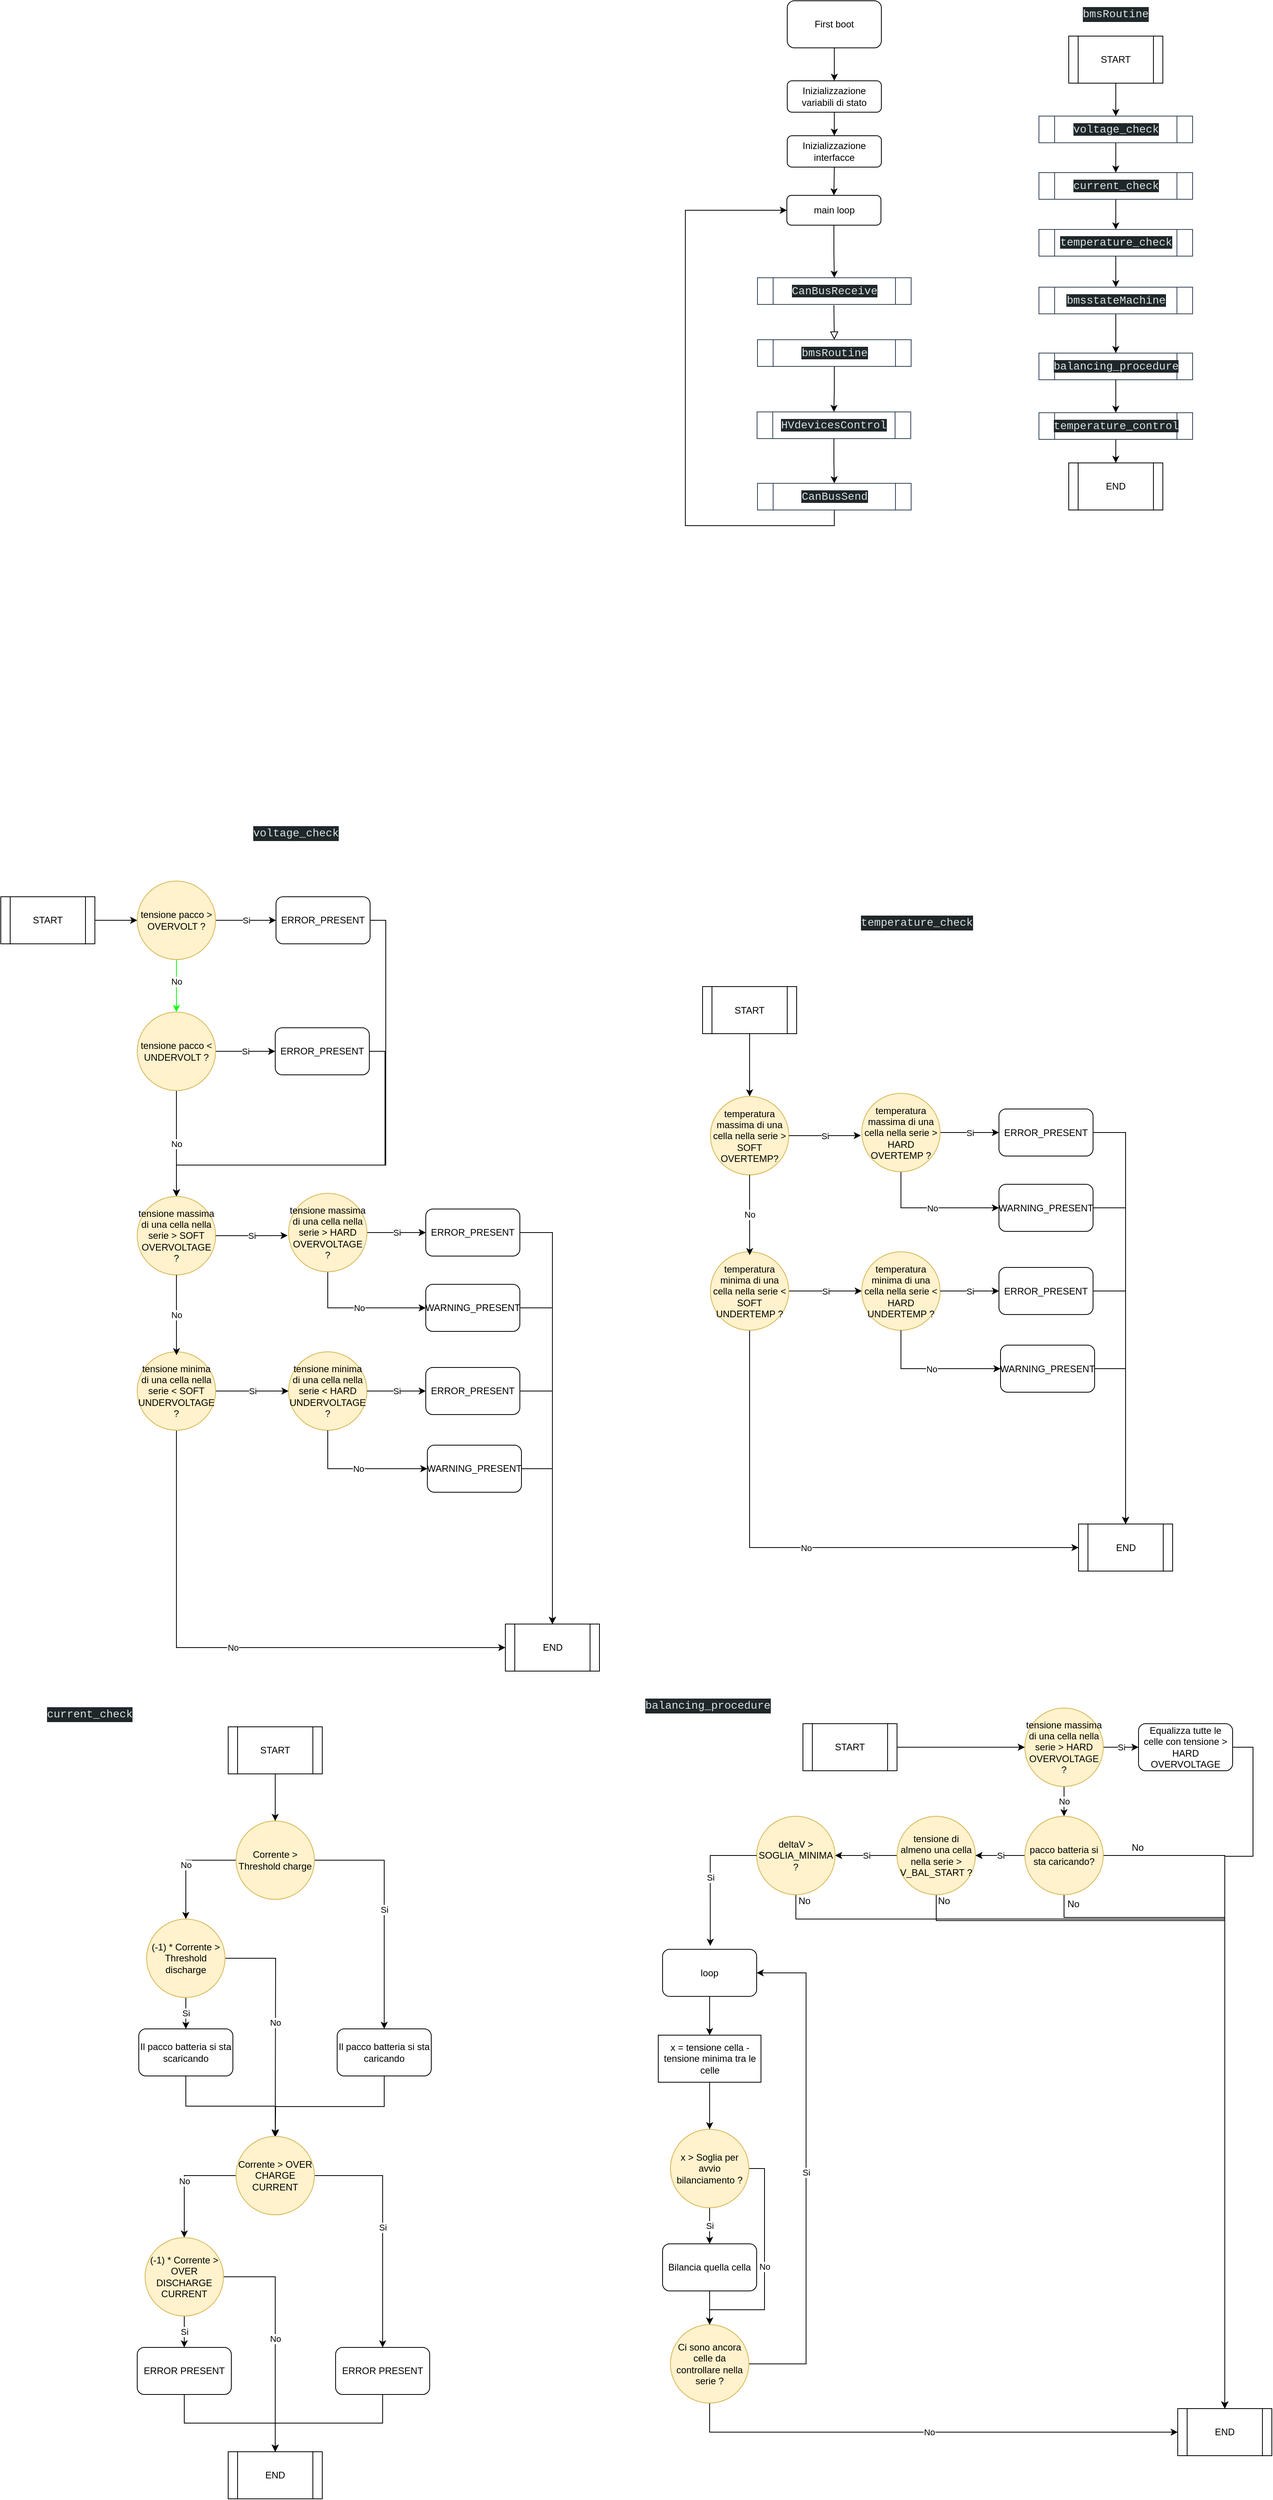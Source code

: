 <mxfile version="24.7.8">
  <diagram id="C5RBs43oDa-KdzZeNtuy" name="Page-1">
    <mxGraphModel dx="2764" dy="-414" grid="0" gridSize="10" guides="1" tooltips="1" connect="1" arrows="1" fold="1" page="1" pageScale="1" pageWidth="827" pageHeight="1169" background="#FFFFFF" math="0" shadow="0">
      <root>
        <mxCell id="WIyWlLk6GJQsqaUBKTNV-0" />
        <mxCell id="WIyWlLk6GJQsqaUBKTNV-1" parent="WIyWlLk6GJQsqaUBKTNV-0" />
        <mxCell id="qYfAtWP0mejajwSsNoEi-7" value="&lt;div style=&quot;color: rgb(218, 227, 227); background-color: rgb(31, 39, 42); font-family: Consolas, &amp;quot;Courier New&amp;quot;, monospace; font-weight: normal; font-size: 14px; line-height: 19px;&quot;&gt;&lt;span style=&quot;text-align: center;&quot;&gt;voltage_check&lt;/span&gt;&lt;br&gt;&lt;/div&gt;" style="text;whiteSpace=wrap;html=1;" parent="WIyWlLk6GJQsqaUBKTNV-1" vertex="1">
          <mxGeometry x="-1313" y="2409" width="151" height="41" as="geometry" />
        </mxCell>
        <mxCell id="qdv2nahLV0IpwUDZDoSV-14" style="edgeStyle=orthogonalEdgeStyle;rounded=0;orthogonalLoop=1;jettySize=auto;html=1;exitX=0.5;exitY=1;exitDx=0;exitDy=0;entryX=0.5;entryY=0;entryDx=0;entryDy=0;" edge="1" parent="WIyWlLk6GJQsqaUBKTNV-1" source="WIyWlLk6GJQsqaUBKTNV-3" target="qdv2nahLV0IpwUDZDoSV-1">
          <mxGeometry relative="1" as="geometry" />
        </mxCell>
        <mxCell id="WIyWlLk6GJQsqaUBKTNV-3" value="Inizializzazione variabili di stato" style="rounded=1;whiteSpace=wrap;html=1;fontSize=12;glass=0;strokeWidth=1;shadow=0;" parent="WIyWlLk6GJQsqaUBKTNV-1" vertex="1">
          <mxGeometry x="-629.98" y="1466" width="120" height="40" as="geometry" />
        </mxCell>
        <mxCell id="VcHzfeZSxWqUZd48apnt-2" value="" style="rounded=0;html=1;jettySize=auto;orthogonalLoop=1;fontSize=11;endArrow=block;endFill=0;endSize=8;strokeWidth=1;shadow=0;labelBackgroundColor=none;edgeStyle=orthogonalEdgeStyle;entryX=0.5;entryY=0;entryDx=0;entryDy=0;" parent="WIyWlLk6GJQsqaUBKTNV-1" edge="1" target="qdv2nahLV0IpwUDZDoSV-10">
          <mxGeometry relative="1" as="geometry">
            <mxPoint x="-570.504" y="1752" as="sourcePoint" />
            <mxPoint x="-569.98" y="1812" as="targetPoint" />
          </mxGeometry>
        </mxCell>
        <mxCell id="QrV6vhRQ6j1JA33LYzg9-3" value="First boot" style="rounded=1;whiteSpace=wrap;html=1;" parent="WIyWlLk6GJQsqaUBKTNV-1" vertex="1">
          <mxGeometry x="-629.98" y="1364" width="120" height="60" as="geometry" />
        </mxCell>
        <mxCell id="FcPM0EMnvI_FLn-q_OVN-1" style="edgeStyle=orthogonalEdgeStyle;rounded=0;orthogonalLoop=1;jettySize=auto;html=1;exitX=0.5;exitY=1;exitDx=0;exitDy=0;entryX=0.5;entryY=0;entryDx=0;entryDy=0;" parent="WIyWlLk6GJQsqaUBKTNV-1" source="FcPM0EMnvI_FLn-q_OVN-0" target="qdv2nahLV0IpwUDZDoSV-12" edge="1">
          <mxGeometry relative="1" as="geometry">
            <mxPoint x="-570.48" y="1712" as="targetPoint" />
          </mxGeometry>
        </mxCell>
        <mxCell id="FcPM0EMnvI_FLn-q_OVN-0" value="main loop" style="rounded=1;whiteSpace=wrap;html=1;" parent="WIyWlLk6GJQsqaUBKTNV-1" vertex="1">
          <mxGeometry x="-630.48" y="1612" width="120" height="38" as="geometry" />
        </mxCell>
        <mxCell id="FcPM0EMnvI_FLn-q_OVN-10" style="edgeStyle=orthogonalEdgeStyle;rounded=0;orthogonalLoop=1;jettySize=auto;html=1;fillColor=#33FF33;strokeColor=#00FF00;entryX=0.5;entryY=0;entryDx=0;entryDy=0;" parent="WIyWlLk6GJQsqaUBKTNV-1" source="FcPM0EMnvI_FLn-q_OVN-13" edge="1" target="qdv2nahLV0IpwUDZDoSV-54">
          <mxGeometry relative="1" as="geometry">
            <mxPoint x="-1411" y="2647" as="targetPoint" />
          </mxGeometry>
        </mxCell>
        <mxCell id="FcPM0EMnvI_FLn-q_OVN-11" value="No" style="edgeLabel;html=1;align=center;verticalAlign=middle;resizable=0;points=[];" parent="FcPM0EMnvI_FLn-q_OVN-10" vertex="1" connectable="0">
          <mxGeometry x="-0.171" relative="1" as="geometry">
            <mxPoint as="offset" />
          </mxGeometry>
        </mxCell>
        <mxCell id="FcPM0EMnvI_FLn-q_OVN-51" value="Si" style="edgeStyle=orthogonalEdgeStyle;rounded=0;orthogonalLoop=1;jettySize=auto;html=1;exitX=1;exitY=0.5;exitDx=0;exitDy=0;entryX=0;entryY=0.5;entryDx=0;entryDy=0;" parent="WIyWlLk6GJQsqaUBKTNV-1" source="FcPM0EMnvI_FLn-q_OVN-13" target="FcPM0EMnvI_FLn-q_OVN-32" edge="1">
          <mxGeometry relative="1" as="geometry" />
        </mxCell>
        <mxCell id="FcPM0EMnvI_FLn-q_OVN-13" value="tensione pacco &amp;gt; OVERVOLT ?" style="ellipse;whiteSpace=wrap;html=1;aspect=fixed;fillColor=#fff2cc;strokeColor=#d6b656;" parent="WIyWlLk6GJQsqaUBKTNV-1" vertex="1">
          <mxGeometry x="-1459" y="2486" width="100" height="100" as="geometry" />
        </mxCell>
        <mxCell id="qdv2nahLV0IpwUDZDoSV-118" style="edgeStyle=orthogonalEdgeStyle;rounded=0;orthogonalLoop=1;jettySize=auto;html=1;exitX=1;exitY=0.5;exitDx=0;exitDy=0;entryX=0.5;entryY=0;entryDx=0;entryDy=0;" edge="1" parent="WIyWlLk6GJQsqaUBKTNV-1" source="FcPM0EMnvI_FLn-q_OVN-32" target="qdv2nahLV0IpwUDZDoSV-60">
          <mxGeometry relative="1" as="geometry">
            <Array as="points">
              <mxPoint x="-1142" y="2536" />
              <mxPoint x="-1142" y="2848" />
              <mxPoint x="-1409" y="2848" />
            </Array>
          </mxGeometry>
        </mxCell>
        <mxCell id="FcPM0EMnvI_FLn-q_OVN-32" value="&lt;div&gt;ERROR_PRESENT&lt;/div&gt;" style="rounded=1;whiteSpace=wrap;html=1;" parent="WIyWlLk6GJQsqaUBKTNV-1" vertex="1">
          <mxGeometry x="-1282" y="2506" width="120" height="60" as="geometry" />
        </mxCell>
        <mxCell id="FcPM0EMnvI_FLn-q_OVN-56" style="edgeStyle=orthogonalEdgeStyle;rounded=0;orthogonalLoop=1;jettySize=auto;html=1;exitX=1;exitY=0.5;exitDx=0;exitDy=0;entryX=0;entryY=0.5;entryDx=0;entryDy=0;" parent="WIyWlLk6GJQsqaUBKTNV-1" source="FcPM0EMnvI_FLn-q_OVN-55" target="FcPM0EMnvI_FLn-q_OVN-13" edge="1">
          <mxGeometry relative="1" as="geometry" />
        </mxCell>
        <mxCell id="FcPM0EMnvI_FLn-q_OVN-55" value="START" style="shape=process;whiteSpace=wrap;html=1;backgroundOutline=1;" parent="WIyWlLk6GJQsqaUBKTNV-1" vertex="1">
          <mxGeometry x="-1633" y="2506" width="120" height="60" as="geometry" />
        </mxCell>
        <mxCell id="FcPM0EMnvI_FLn-q_OVN-58" value="&lt;div style=&quot;color: rgb(218, 227, 227); background-color: rgb(31, 39, 42); font-family: Consolas, &amp;quot;Courier New&amp;quot;, monospace; font-size: 14px; line-height: 19px;&quot;&gt;bmsRoutine&lt;/div&gt;" style="text;html=1;strokeColor=none;fillColor=none;align=center;verticalAlign=middle;whiteSpace=wrap;rounded=0;" parent="WIyWlLk6GJQsqaUBKTNV-1" vertex="1">
          <mxGeometry x="-284" y="1366" width="146" height="30" as="geometry" />
        </mxCell>
        <mxCell id="FcPM0EMnvI_FLn-q_OVN-124" style="edgeStyle=orthogonalEdgeStyle;rounded=0;orthogonalLoop=1;jettySize=auto;html=1;exitX=0.5;exitY=1;exitDx=0;exitDy=0;entryX=0.5;entryY=0;entryDx=0;entryDy=0;" parent="WIyWlLk6GJQsqaUBKTNV-1" source="QrV6vhRQ6j1JA33LYzg9-3" target="WIyWlLk6GJQsqaUBKTNV-3" edge="1">
          <mxGeometry relative="1" as="geometry" />
        </mxCell>
        <mxCell id="qdv2nahLV0IpwUDZDoSV-15" style="edgeStyle=orthogonalEdgeStyle;rounded=0;orthogonalLoop=1;jettySize=auto;html=1;exitX=0.5;exitY=1;exitDx=0;exitDy=0;entryX=0.5;entryY=0;entryDx=0;entryDy=0;" edge="1" parent="WIyWlLk6GJQsqaUBKTNV-1" source="qdv2nahLV0IpwUDZDoSV-1" target="FcPM0EMnvI_FLn-q_OVN-0">
          <mxGeometry relative="1" as="geometry" />
        </mxCell>
        <mxCell id="qdv2nahLV0IpwUDZDoSV-1" value="Inizializzazione interfacce" style="rounded=1;whiteSpace=wrap;html=1;fontSize=12;glass=0;strokeWidth=1;shadow=0;" vertex="1" parent="WIyWlLk6GJQsqaUBKTNV-1">
          <mxGeometry x="-629.98" y="1536" width="120" height="40" as="geometry" />
        </mxCell>
        <mxCell id="qdv2nahLV0IpwUDZDoSV-13" style="edgeStyle=orthogonalEdgeStyle;rounded=0;orthogonalLoop=1;jettySize=auto;html=1;exitX=0.5;exitY=1;exitDx=0;exitDy=0;entryX=0.5;entryY=0;entryDx=0;entryDy=0;" edge="1" parent="WIyWlLk6GJQsqaUBKTNV-1" source="qdv2nahLV0IpwUDZDoSV-10" target="qdv2nahLV0IpwUDZDoSV-23">
          <mxGeometry relative="1" as="geometry">
            <mxPoint x="-569.98" y="1883" as="targetPoint" />
          </mxGeometry>
        </mxCell>
        <mxCell id="qdv2nahLV0IpwUDZDoSV-10" value="&lt;span style=&quot;color: rgb(218, 227, 227); font-family: Consolas, &amp;quot;Courier New&amp;quot;, monospace; font-size: 14px; background-color: rgb(31, 39, 42);&quot;&gt;bmsRoutine&lt;/span&gt;" style="shape=process;whiteSpace=wrap;html=1;backgroundOutline=1;fillColor=none;strokeColor=#314354;fontColor=#ffffff;" vertex="1" parent="WIyWlLk6GJQsqaUBKTNV-1">
          <mxGeometry x="-667.98" y="1796" width="196" height="34" as="geometry" />
        </mxCell>
        <mxCell id="qdv2nahLV0IpwUDZDoSV-12" value="&lt;font face=&quot;Consolas, Courier New, monospace&quot; color=&quot;#dae3e3&quot;&gt;&lt;span style=&quot;font-size: 14px; background-color: rgb(31, 39, 42);&quot;&gt;CanBusReceive&lt;/span&gt;&lt;/font&gt;" style="shape=process;whiteSpace=wrap;html=1;backgroundOutline=1;fillColor=none;strokeColor=#314354;fontColor=#ffffff;" vertex="1" parent="WIyWlLk6GJQsqaUBKTNV-1">
          <mxGeometry x="-667.98" y="1717" width="196" height="34" as="geometry" />
        </mxCell>
        <mxCell id="qdv2nahLV0IpwUDZDoSV-26" style="edgeStyle=orthogonalEdgeStyle;rounded=0;orthogonalLoop=1;jettySize=auto;html=1;exitX=0.5;exitY=1;exitDx=0;exitDy=0;entryX=0;entryY=0.5;entryDx=0;entryDy=0;" edge="1" parent="WIyWlLk6GJQsqaUBKTNV-1" source="qdv2nahLV0IpwUDZDoSV-20" target="FcPM0EMnvI_FLn-q_OVN-0">
          <mxGeometry relative="1" as="geometry">
            <Array as="points">
              <mxPoint x="-569.94" y="2033.04" />
              <mxPoint x="-759.94" y="2033.04" />
              <mxPoint x="-759.94" y="1631.04" />
            </Array>
          </mxGeometry>
        </mxCell>
        <mxCell id="qdv2nahLV0IpwUDZDoSV-20" value="&lt;font face=&quot;Consolas, Courier New, monospace&quot; color=&quot;#dae3e3&quot;&gt;&lt;span style=&quot;font-size: 14px; background-color: rgb(31, 39, 42);&quot;&gt;CanBusSend&lt;/span&gt;&lt;/font&gt;" style="shape=process;whiteSpace=wrap;html=1;backgroundOutline=1;fillColor=none;strokeColor=#314354;fontColor=#ffffff;" vertex="1" parent="WIyWlLk6GJQsqaUBKTNV-1">
          <mxGeometry x="-667.98" y="1979.04" width="196" height="34" as="geometry" />
        </mxCell>
        <mxCell id="qdv2nahLV0IpwUDZDoSV-25" style="edgeStyle=orthogonalEdgeStyle;rounded=0;orthogonalLoop=1;jettySize=auto;html=1;exitX=0.5;exitY=1;exitDx=0;exitDy=0;entryX=0.5;entryY=0;entryDx=0;entryDy=0;" edge="1" parent="WIyWlLk6GJQsqaUBKTNV-1" source="qdv2nahLV0IpwUDZDoSV-23" target="qdv2nahLV0IpwUDZDoSV-20">
          <mxGeometry relative="1" as="geometry" />
        </mxCell>
        <mxCell id="qdv2nahLV0IpwUDZDoSV-23" value="&lt;span style=&quot;color: rgb(218, 227, 227); font-family: Consolas, &amp;quot;Courier New&amp;quot;, monospace; font-size: 14px; background-color: rgb(31, 39, 42);&quot;&gt;HVdevicesControl&lt;/span&gt;" style="shape=process;whiteSpace=wrap;html=1;backgroundOutline=1;fillColor=none;strokeColor=#314354;fontColor=#ffffff;" vertex="1" parent="WIyWlLk6GJQsqaUBKTNV-1">
          <mxGeometry x="-668.48" y="1888.04" width="196" height="34" as="geometry" />
        </mxCell>
        <mxCell id="qdv2nahLV0IpwUDZDoSV-48" style="edgeStyle=orthogonalEdgeStyle;rounded=0;orthogonalLoop=1;jettySize=auto;html=1;exitX=0.5;exitY=1;exitDx=0;exitDy=0;entryX=0.5;entryY=0;entryDx=0;entryDy=0;" edge="1" parent="WIyWlLk6GJQsqaUBKTNV-1" source="qdv2nahLV0IpwUDZDoSV-29" target="qdv2nahLV0IpwUDZDoSV-30">
          <mxGeometry relative="1" as="geometry" />
        </mxCell>
        <mxCell id="qdv2nahLV0IpwUDZDoSV-29" value="&lt;span style=&quot;color: rgb(218, 227, 227); font-family: Consolas, &amp;quot;Courier New&amp;quot;, monospace; font-size: 14px; background-color: rgb(31, 39, 42);&quot;&gt;voltage_check&lt;/span&gt;" style="shape=process;whiteSpace=wrap;html=1;backgroundOutline=1;fillColor=none;strokeColor=#314354;fontColor=#ffffff;" vertex="1" parent="WIyWlLk6GJQsqaUBKTNV-1">
          <mxGeometry x="-309" y="1510.96" width="196" height="34" as="geometry" />
        </mxCell>
        <mxCell id="qdv2nahLV0IpwUDZDoSV-47" style="edgeStyle=orthogonalEdgeStyle;rounded=0;orthogonalLoop=1;jettySize=auto;html=1;exitX=0.5;exitY=1;exitDx=0;exitDy=0;entryX=0.5;entryY=0;entryDx=0;entryDy=0;" edge="1" parent="WIyWlLk6GJQsqaUBKTNV-1" source="qdv2nahLV0IpwUDZDoSV-30" target="qdv2nahLV0IpwUDZDoSV-31">
          <mxGeometry relative="1" as="geometry" />
        </mxCell>
        <mxCell id="qdv2nahLV0IpwUDZDoSV-30" value="&lt;span style=&quot;color: rgb(218, 227, 227); font-family: Consolas, &amp;quot;Courier New&amp;quot;, monospace; font-size: 14px; background-color: rgb(31, 39, 42);&quot;&gt;current_check&lt;/span&gt;" style="shape=process;whiteSpace=wrap;html=1;backgroundOutline=1;fillColor=none;strokeColor=#314354;fontColor=#ffffff;" vertex="1" parent="WIyWlLk6GJQsqaUBKTNV-1">
          <mxGeometry x="-309" y="1583" width="196" height="34" as="geometry" />
        </mxCell>
        <mxCell id="qdv2nahLV0IpwUDZDoSV-207" style="edgeStyle=orthogonalEdgeStyle;rounded=0;orthogonalLoop=1;jettySize=auto;html=1;exitX=0.5;exitY=1;exitDx=0;exitDy=0;entryX=0.5;entryY=0;entryDx=0;entryDy=0;" edge="1" parent="WIyWlLk6GJQsqaUBKTNV-1" source="qdv2nahLV0IpwUDZDoSV-31" target="qdv2nahLV0IpwUDZDoSV-37">
          <mxGeometry relative="1" as="geometry" />
        </mxCell>
        <mxCell id="qdv2nahLV0IpwUDZDoSV-31" value="&lt;span style=&quot;color: rgb(218, 227, 227); font-family: Consolas, &amp;quot;Courier New&amp;quot;, monospace; font-size: 14px; background-color: rgb(31, 39, 42);&quot;&gt;temperature_check&lt;/span&gt;" style="shape=process;whiteSpace=wrap;html=1;backgroundOutline=1;fillColor=none;strokeColor=#314354;fontColor=#ffffff;" vertex="1" parent="WIyWlLk6GJQsqaUBKTNV-1">
          <mxGeometry x="-309" y="1655.46" width="196" height="34" as="geometry" />
        </mxCell>
        <mxCell id="qdv2nahLV0IpwUDZDoSV-40" style="edgeStyle=orthogonalEdgeStyle;rounded=0;orthogonalLoop=1;jettySize=auto;html=1;exitX=0.5;exitY=1;exitDx=0;exitDy=0;entryX=0.5;entryY=0;entryDx=0;entryDy=0;" edge="1" parent="WIyWlLk6GJQsqaUBKTNV-1" source="qdv2nahLV0IpwUDZDoSV-32" target="qdv2nahLV0IpwUDZDoSV-33">
          <mxGeometry relative="1" as="geometry" />
        </mxCell>
        <mxCell id="qdv2nahLV0IpwUDZDoSV-32" value="&lt;span style=&quot;color: rgb(218, 227, 227); font-family: Consolas, &amp;quot;Courier New&amp;quot;, monospace; font-size: 14px; background-color: rgb(31, 39, 42);&quot;&gt;balancing_procedure&lt;/span&gt;" style="shape=process;whiteSpace=wrap;html=1;backgroundOutline=1;fillColor=none;strokeColor=#314354;fontColor=#ffffff;" vertex="1" parent="WIyWlLk6GJQsqaUBKTNV-1">
          <mxGeometry x="-309" y="1813.04" width="196" height="34" as="geometry" />
        </mxCell>
        <mxCell id="qdv2nahLV0IpwUDZDoSV-53" style="edgeStyle=orthogonalEdgeStyle;rounded=0;orthogonalLoop=1;jettySize=auto;html=1;exitX=0.5;exitY=1;exitDx=0;exitDy=0;entryX=0.5;entryY=0;entryDx=0;entryDy=0;" edge="1" parent="WIyWlLk6GJQsqaUBKTNV-1" source="qdv2nahLV0IpwUDZDoSV-33" target="qdv2nahLV0IpwUDZDoSV-45">
          <mxGeometry relative="1" as="geometry" />
        </mxCell>
        <mxCell id="qdv2nahLV0IpwUDZDoSV-33" value="&lt;span style=&quot;color: rgb(218, 227, 227); font-family: Consolas, &amp;quot;Courier New&amp;quot;, monospace; font-size: 14px; background-color: rgb(31, 39, 42);&quot;&gt;temperature_control&lt;/span&gt;" style="shape=process;whiteSpace=wrap;html=1;backgroundOutline=1;fillColor=none;strokeColor=#314354;fontColor=#ffffff;" vertex="1" parent="WIyWlLk6GJQsqaUBKTNV-1">
          <mxGeometry x="-309" y="1889.04" width="196" height="34" as="geometry" />
        </mxCell>
        <mxCell id="qdv2nahLV0IpwUDZDoSV-39" style="edgeStyle=orthogonalEdgeStyle;rounded=0;orthogonalLoop=1;jettySize=auto;html=1;exitX=0.5;exitY=1;exitDx=0;exitDy=0;entryX=0.5;entryY=0;entryDx=0;entryDy=0;" edge="1" parent="WIyWlLk6GJQsqaUBKTNV-1" source="qdv2nahLV0IpwUDZDoSV-37" target="qdv2nahLV0IpwUDZDoSV-32">
          <mxGeometry relative="1" as="geometry" />
        </mxCell>
        <mxCell id="qdv2nahLV0IpwUDZDoSV-37" value="&lt;span style=&quot;color: rgb(218, 227, 227); font-family: Consolas, &amp;quot;Courier New&amp;quot;, monospace; font-size: 14px; background-color: rgb(31, 39, 42);&quot;&gt;bmsstateMachine&lt;/span&gt;" style="shape=process;whiteSpace=wrap;html=1;backgroundOutline=1;fillColor=none;strokeColor=#314354;fontColor=#ffffff;" vertex="1" parent="WIyWlLk6GJQsqaUBKTNV-1">
          <mxGeometry x="-309" y="1729.04" width="196" height="34" as="geometry" />
        </mxCell>
        <mxCell id="qdv2nahLV0IpwUDZDoSV-52" style="edgeStyle=orthogonalEdgeStyle;rounded=0;orthogonalLoop=1;jettySize=auto;html=1;exitX=0.5;exitY=1;exitDx=0;exitDy=0;entryX=0.5;entryY=0;entryDx=0;entryDy=0;" edge="1" parent="WIyWlLk6GJQsqaUBKTNV-1" source="qdv2nahLV0IpwUDZDoSV-42" target="qdv2nahLV0IpwUDZDoSV-29">
          <mxGeometry relative="1" as="geometry" />
        </mxCell>
        <mxCell id="qdv2nahLV0IpwUDZDoSV-42" value="START" style="shape=process;whiteSpace=wrap;html=1;backgroundOutline=1;" vertex="1" parent="WIyWlLk6GJQsqaUBKTNV-1">
          <mxGeometry x="-271" y="1409" width="120" height="60" as="geometry" />
        </mxCell>
        <mxCell id="qdv2nahLV0IpwUDZDoSV-45" value="END" style="shape=process;whiteSpace=wrap;html=1;backgroundOutline=1;" vertex="1" parent="WIyWlLk6GJQsqaUBKTNV-1">
          <mxGeometry x="-271" y="1953.04" width="120" height="60" as="geometry" />
        </mxCell>
        <mxCell id="qdv2nahLV0IpwUDZDoSV-57" value="Si" style="edgeStyle=orthogonalEdgeStyle;rounded=0;orthogonalLoop=1;jettySize=auto;html=1;exitX=1;exitY=0.5;exitDx=0;exitDy=0;entryX=0;entryY=0.5;entryDx=0;entryDy=0;" edge="1" parent="WIyWlLk6GJQsqaUBKTNV-1" source="qdv2nahLV0IpwUDZDoSV-54" target="qdv2nahLV0IpwUDZDoSV-55">
          <mxGeometry relative="1" as="geometry" />
        </mxCell>
        <mxCell id="qdv2nahLV0IpwUDZDoSV-64" value="No" style="edgeStyle=orthogonalEdgeStyle;rounded=0;orthogonalLoop=1;jettySize=auto;html=1;exitX=0.5;exitY=1;exitDx=0;exitDy=0;entryX=0.5;entryY=0;entryDx=0;entryDy=0;" edge="1" parent="WIyWlLk6GJQsqaUBKTNV-1" source="qdv2nahLV0IpwUDZDoSV-54" target="qdv2nahLV0IpwUDZDoSV-60">
          <mxGeometry relative="1" as="geometry" />
        </mxCell>
        <mxCell id="qdv2nahLV0IpwUDZDoSV-54" value="tensione pacco &amp;lt; UNDERVOLT ?" style="ellipse;whiteSpace=wrap;html=1;aspect=fixed;fillColor=#fff2cc;strokeColor=#d6b656;" vertex="1" parent="WIyWlLk6GJQsqaUBKTNV-1">
          <mxGeometry x="-1459" y="2653" width="100" height="100" as="geometry" />
        </mxCell>
        <mxCell id="qdv2nahLV0IpwUDZDoSV-119" style="edgeStyle=orthogonalEdgeStyle;rounded=0;orthogonalLoop=1;jettySize=auto;html=1;exitX=1;exitY=0.5;exitDx=0;exitDy=0;entryX=0.5;entryY=0;entryDx=0;entryDy=0;" edge="1" parent="WIyWlLk6GJQsqaUBKTNV-1" source="qdv2nahLV0IpwUDZDoSV-55" target="qdv2nahLV0IpwUDZDoSV-60">
          <mxGeometry relative="1" as="geometry">
            <Array as="points">
              <mxPoint x="-1143" y="2703" />
              <mxPoint x="-1143" y="2848" />
              <mxPoint x="-1409" y="2848" />
            </Array>
          </mxGeometry>
        </mxCell>
        <mxCell id="qdv2nahLV0IpwUDZDoSV-55" value="&lt;div&gt;ERROR_PRESENT&lt;/div&gt;" style="rounded=1;whiteSpace=wrap;html=1;" vertex="1" parent="WIyWlLk6GJQsqaUBKTNV-1">
          <mxGeometry x="-1283" y="2673" width="120" height="60" as="geometry" />
        </mxCell>
        <mxCell id="qdv2nahLV0IpwUDZDoSV-58" value="END" style="shape=process;whiteSpace=wrap;html=1;backgroundOutline=1;" vertex="1" parent="WIyWlLk6GJQsqaUBKTNV-1">
          <mxGeometry x="-989.5" y="3433" width="120" height="60" as="geometry" />
        </mxCell>
        <mxCell id="qdv2nahLV0IpwUDZDoSV-60" value="tensione massima di una cella nella serie &amp;gt; SOFT OVERVOLTAGE ?" style="ellipse;whiteSpace=wrap;html=1;aspect=fixed;fillColor=#fff2cc;strokeColor=#d6b656;" vertex="1" parent="WIyWlLk6GJQsqaUBKTNV-1">
          <mxGeometry x="-1459" y="2888" width="100" height="100" as="geometry" />
        </mxCell>
        <mxCell id="qdv2nahLV0IpwUDZDoSV-70" value="Si" style="edgeStyle=orthogonalEdgeStyle;rounded=0;orthogonalLoop=1;jettySize=auto;html=1;exitX=1;exitY=0.5;exitDx=0;exitDy=0;entryX=0;entryY=0.5;entryDx=0;entryDy=0;" edge="1" parent="WIyWlLk6GJQsqaUBKTNV-1" source="qdv2nahLV0IpwUDZDoSV-61" target="qdv2nahLV0IpwUDZDoSV-69">
          <mxGeometry relative="1" as="geometry" />
        </mxCell>
        <mxCell id="qdv2nahLV0IpwUDZDoSV-73" value="No" style="edgeStyle=orthogonalEdgeStyle;rounded=0;orthogonalLoop=1;jettySize=auto;html=1;exitX=0.5;exitY=1;exitDx=0;exitDy=0;entryX=0;entryY=0.5;entryDx=0;entryDy=0;" edge="1" parent="WIyWlLk6GJQsqaUBKTNV-1" source="qdv2nahLV0IpwUDZDoSV-61" target="qdv2nahLV0IpwUDZDoSV-72">
          <mxGeometry relative="1" as="geometry" />
        </mxCell>
        <mxCell id="qdv2nahLV0IpwUDZDoSV-61" value="tensione massima di una cella nella serie &amp;gt; HARD OVERVOLTAGE ?" style="ellipse;whiteSpace=wrap;html=1;aspect=fixed;fillColor=#fff2cc;strokeColor=#d6b656;" vertex="1" parent="WIyWlLk6GJQsqaUBKTNV-1">
          <mxGeometry x="-1266" y="2884" width="100" height="100" as="geometry" />
        </mxCell>
        <mxCell id="qdv2nahLV0IpwUDZDoSV-66" value="No" style="edgeStyle=orthogonalEdgeStyle;rounded=0;orthogonalLoop=1;jettySize=auto;html=1;exitX=0.5;exitY=1;exitDx=0;exitDy=0;entryX=0;entryY=0.5;entryDx=0;entryDy=0;" edge="1" parent="WIyWlLk6GJQsqaUBKTNV-1" source="qdv2nahLV0IpwUDZDoSV-62" target="qdv2nahLV0IpwUDZDoSV-58">
          <mxGeometry relative="1" as="geometry" />
        </mxCell>
        <mxCell id="qdv2nahLV0IpwUDZDoSV-67" value="Si" style="edgeStyle=orthogonalEdgeStyle;rounded=0;orthogonalLoop=1;jettySize=auto;html=1;exitX=1;exitY=0.5;exitDx=0;exitDy=0;entryX=0;entryY=0.5;entryDx=0;entryDy=0;" edge="1" parent="WIyWlLk6GJQsqaUBKTNV-1" source="qdv2nahLV0IpwUDZDoSV-62" target="qdv2nahLV0IpwUDZDoSV-63">
          <mxGeometry relative="1" as="geometry" />
        </mxCell>
        <mxCell id="qdv2nahLV0IpwUDZDoSV-62" value="tensione minima di una cella nella serie &amp;lt; SOFT UNDERVOLTAGE ?" style="ellipse;whiteSpace=wrap;html=1;aspect=fixed;fillColor=#fff2cc;strokeColor=#d6b656;" vertex="1" parent="WIyWlLk6GJQsqaUBKTNV-1">
          <mxGeometry x="-1459" y="3086" width="100" height="100" as="geometry" />
        </mxCell>
        <mxCell id="qdv2nahLV0IpwUDZDoSV-63" value="tensione minima di una cella nella serie &amp;lt; HARD UNDERVOLTAGE ?" style="ellipse;whiteSpace=wrap;html=1;aspect=fixed;fillColor=#fff2cc;strokeColor=#d6b656;" vertex="1" parent="WIyWlLk6GJQsqaUBKTNV-1">
          <mxGeometry x="-1266" y="3086" width="100" height="100" as="geometry" />
        </mxCell>
        <mxCell id="qdv2nahLV0IpwUDZDoSV-65" value="No" style="edgeStyle=orthogonalEdgeStyle;rounded=0;orthogonalLoop=1;jettySize=auto;html=1;exitX=0.5;exitY=1;exitDx=0;exitDy=0;entryX=0.501;entryY=0.043;entryDx=0;entryDy=0;entryPerimeter=0;" edge="1" parent="WIyWlLk6GJQsqaUBKTNV-1" source="qdv2nahLV0IpwUDZDoSV-60" target="qdv2nahLV0IpwUDZDoSV-62">
          <mxGeometry relative="1" as="geometry" />
        </mxCell>
        <mxCell id="qdv2nahLV0IpwUDZDoSV-68" value="Si" style="edgeStyle=orthogonalEdgeStyle;rounded=0;orthogonalLoop=1;jettySize=auto;html=1;exitX=1;exitY=0.5;exitDx=0;exitDy=0;entryX=-0.012;entryY=0.538;entryDx=0;entryDy=0;entryPerimeter=0;" edge="1" parent="WIyWlLk6GJQsqaUBKTNV-1" source="qdv2nahLV0IpwUDZDoSV-60" target="qdv2nahLV0IpwUDZDoSV-61">
          <mxGeometry relative="1" as="geometry" />
        </mxCell>
        <mxCell id="qdv2nahLV0IpwUDZDoSV-69" value="&lt;div&gt;ERROR_PRESENT&lt;/div&gt;" style="rounded=1;whiteSpace=wrap;html=1;" vertex="1" parent="WIyWlLk6GJQsqaUBKTNV-1">
          <mxGeometry x="-1091" y="2904" width="120" height="60" as="geometry" />
        </mxCell>
        <mxCell id="qdv2nahLV0IpwUDZDoSV-75" style="edgeStyle=orthogonalEdgeStyle;rounded=0;orthogonalLoop=1;jettySize=auto;html=1;exitX=1;exitY=0.5;exitDx=0;exitDy=0;entryX=0.5;entryY=0;entryDx=0;entryDy=0;" edge="1" parent="WIyWlLk6GJQsqaUBKTNV-1" source="qdv2nahLV0IpwUDZDoSV-72" target="qdv2nahLV0IpwUDZDoSV-58">
          <mxGeometry relative="1" as="geometry" />
        </mxCell>
        <mxCell id="qdv2nahLV0IpwUDZDoSV-72" value="WARNING_PRESENT" style="rounded=1;whiteSpace=wrap;html=1;" vertex="1" parent="WIyWlLk6GJQsqaUBKTNV-1">
          <mxGeometry x="-1091" y="3000" width="120" height="60" as="geometry" />
        </mxCell>
        <mxCell id="qdv2nahLV0IpwUDZDoSV-74" style="edgeStyle=orthogonalEdgeStyle;rounded=0;orthogonalLoop=1;jettySize=auto;html=1;exitX=1;exitY=0.5;exitDx=0;exitDy=0;entryX=0.5;entryY=0;entryDx=0;entryDy=0;" edge="1" parent="WIyWlLk6GJQsqaUBKTNV-1" source="qdv2nahLV0IpwUDZDoSV-69" target="qdv2nahLV0IpwUDZDoSV-58">
          <mxGeometry relative="1" as="geometry" />
        </mxCell>
        <mxCell id="qdv2nahLV0IpwUDZDoSV-76" value="Si" style="edgeStyle=orthogonalEdgeStyle;rounded=0;orthogonalLoop=1;jettySize=auto;html=1;exitX=1;exitY=0.5;exitDx=0;exitDy=0;entryX=0;entryY=0.5;entryDx=0;entryDy=0;" edge="1" parent="WIyWlLk6GJQsqaUBKTNV-1" target="qdv2nahLV0IpwUDZDoSV-78" source="qdv2nahLV0IpwUDZDoSV-63">
          <mxGeometry relative="1" as="geometry">
            <mxPoint x="-1164" y="3139" as="sourcePoint" />
          </mxGeometry>
        </mxCell>
        <mxCell id="qdv2nahLV0IpwUDZDoSV-77" value="No" style="edgeStyle=orthogonalEdgeStyle;rounded=0;orthogonalLoop=1;jettySize=auto;html=1;entryX=0;entryY=0.5;entryDx=0;entryDy=0;exitX=0.5;exitY=1;exitDx=0;exitDy=0;" edge="1" parent="WIyWlLk6GJQsqaUBKTNV-1" target="qdv2nahLV0IpwUDZDoSV-79" source="qdv2nahLV0IpwUDZDoSV-63">
          <mxGeometry relative="1" as="geometry">
            <mxPoint x="-1217" y="3258" as="sourcePoint" />
          </mxGeometry>
        </mxCell>
        <mxCell id="qdv2nahLV0IpwUDZDoSV-80" style="edgeStyle=orthogonalEdgeStyle;rounded=0;orthogonalLoop=1;jettySize=auto;html=1;exitX=1;exitY=0.5;exitDx=0;exitDy=0;entryX=0.5;entryY=0;entryDx=0;entryDy=0;" edge="1" parent="WIyWlLk6GJQsqaUBKTNV-1" source="qdv2nahLV0IpwUDZDoSV-78" target="qdv2nahLV0IpwUDZDoSV-58">
          <mxGeometry relative="1" as="geometry" />
        </mxCell>
        <mxCell id="qdv2nahLV0IpwUDZDoSV-78" value="&lt;div&gt;ERROR_PRESENT&lt;/div&gt;" style="rounded=1;whiteSpace=wrap;html=1;" vertex="1" parent="WIyWlLk6GJQsqaUBKTNV-1">
          <mxGeometry x="-1091" y="3106" width="120" height="60" as="geometry" />
        </mxCell>
        <mxCell id="qdv2nahLV0IpwUDZDoSV-81" style="edgeStyle=orthogonalEdgeStyle;rounded=0;orthogonalLoop=1;jettySize=auto;html=1;exitX=1;exitY=0.5;exitDx=0;exitDy=0;entryX=0.5;entryY=0;entryDx=0;entryDy=0;" edge="1" parent="WIyWlLk6GJQsqaUBKTNV-1" source="qdv2nahLV0IpwUDZDoSV-79" target="qdv2nahLV0IpwUDZDoSV-58">
          <mxGeometry relative="1" as="geometry" />
        </mxCell>
        <mxCell id="qdv2nahLV0IpwUDZDoSV-79" value="WARNING_PRESENT" style="rounded=1;whiteSpace=wrap;html=1;" vertex="1" parent="WIyWlLk6GJQsqaUBKTNV-1">
          <mxGeometry x="-1089" y="3205" width="120" height="60" as="geometry" />
        </mxCell>
        <mxCell id="qdv2nahLV0IpwUDZDoSV-82" value="&lt;div style=&quot;color: rgb(218, 227, 227); background-color: rgb(31, 39, 42); font-family: Consolas, &amp;quot;Courier New&amp;quot;, monospace; font-weight: normal; font-size: 14px; line-height: 19px;&quot;&gt;&lt;span style=&quot;text-align: center;&quot;&gt;temperature_check&lt;/span&gt;&lt;br&gt;&lt;/div&gt;" style="text;whiteSpace=wrap;html=1;" vertex="1" parent="WIyWlLk6GJQsqaUBKTNV-1">
          <mxGeometry x="-538.5" y="2522.5" width="151" height="41" as="geometry" />
        </mxCell>
        <mxCell id="qdv2nahLV0IpwUDZDoSV-117" style="edgeStyle=orthogonalEdgeStyle;rounded=0;orthogonalLoop=1;jettySize=auto;html=1;exitX=0.5;exitY=1;exitDx=0;exitDy=0;entryX=0.5;entryY=0;entryDx=0;entryDy=0;" edge="1" parent="WIyWlLk6GJQsqaUBKTNV-1" source="qdv2nahLV0IpwUDZDoSV-90" target="qdv2nahLV0IpwUDZDoSV-97">
          <mxGeometry relative="1" as="geometry" />
        </mxCell>
        <mxCell id="qdv2nahLV0IpwUDZDoSV-90" value="START" style="shape=process;whiteSpace=wrap;html=1;backgroundOutline=1;" vertex="1" parent="WIyWlLk6GJQsqaUBKTNV-1">
          <mxGeometry x="-738" y="2620.5" width="120" height="60" as="geometry" />
        </mxCell>
        <mxCell id="qdv2nahLV0IpwUDZDoSV-96" value="END" style="shape=process;whiteSpace=wrap;html=1;backgroundOutline=1;" vertex="1" parent="WIyWlLk6GJQsqaUBKTNV-1">
          <mxGeometry x="-258.5" y="3305.5" width="120" height="60" as="geometry" />
        </mxCell>
        <mxCell id="qdv2nahLV0IpwUDZDoSV-97" value="temperatura massima di una cella nella serie &amp;gt; SOFT OVERTEMP?" style="ellipse;whiteSpace=wrap;html=1;aspect=fixed;fillColor=#fff2cc;strokeColor=#d6b656;" vertex="1" parent="WIyWlLk6GJQsqaUBKTNV-1">
          <mxGeometry x="-728" y="2760.5" width="100" height="100" as="geometry" />
        </mxCell>
        <mxCell id="qdv2nahLV0IpwUDZDoSV-98" value="Si" style="edgeStyle=orthogonalEdgeStyle;rounded=0;orthogonalLoop=1;jettySize=auto;html=1;exitX=1;exitY=0.5;exitDx=0;exitDy=0;entryX=0;entryY=0.5;entryDx=0;entryDy=0;" edge="1" parent="WIyWlLk6GJQsqaUBKTNV-1" source="qdv2nahLV0IpwUDZDoSV-100" target="qdv2nahLV0IpwUDZDoSV-107">
          <mxGeometry relative="1" as="geometry" />
        </mxCell>
        <mxCell id="qdv2nahLV0IpwUDZDoSV-99" value="No" style="edgeStyle=orthogonalEdgeStyle;rounded=0;orthogonalLoop=1;jettySize=auto;html=1;exitX=0.5;exitY=1;exitDx=0;exitDy=0;entryX=0;entryY=0.5;entryDx=0;entryDy=0;" edge="1" parent="WIyWlLk6GJQsqaUBKTNV-1" source="qdv2nahLV0IpwUDZDoSV-100" target="qdv2nahLV0IpwUDZDoSV-109">
          <mxGeometry relative="1" as="geometry" />
        </mxCell>
        <mxCell id="qdv2nahLV0IpwUDZDoSV-100" value="temperatura massima di una cella nella serie &amp;gt; HARD OVERTEMP ?" style="ellipse;whiteSpace=wrap;html=1;aspect=fixed;fillColor=#fff2cc;strokeColor=#d6b656;" vertex="1" parent="WIyWlLk6GJQsqaUBKTNV-1">
          <mxGeometry x="-535" y="2756.5" width="100" height="100" as="geometry" />
        </mxCell>
        <mxCell id="qdv2nahLV0IpwUDZDoSV-101" value="No" style="edgeStyle=orthogonalEdgeStyle;rounded=0;orthogonalLoop=1;jettySize=auto;html=1;exitX=0.5;exitY=1;exitDx=0;exitDy=0;entryX=0;entryY=0.5;entryDx=0;entryDy=0;" edge="1" parent="WIyWlLk6GJQsqaUBKTNV-1" source="qdv2nahLV0IpwUDZDoSV-103" target="qdv2nahLV0IpwUDZDoSV-96">
          <mxGeometry relative="1" as="geometry" />
        </mxCell>
        <mxCell id="qdv2nahLV0IpwUDZDoSV-102" value="Si" style="edgeStyle=orthogonalEdgeStyle;rounded=0;orthogonalLoop=1;jettySize=auto;html=1;exitX=1;exitY=0.5;exitDx=0;exitDy=0;entryX=0;entryY=0.5;entryDx=0;entryDy=0;" edge="1" parent="WIyWlLk6GJQsqaUBKTNV-1" source="qdv2nahLV0IpwUDZDoSV-103" target="qdv2nahLV0IpwUDZDoSV-104">
          <mxGeometry relative="1" as="geometry" />
        </mxCell>
        <mxCell id="qdv2nahLV0IpwUDZDoSV-103" value="temperatura minima di una cella nella serie &amp;lt; SOFT UNDERTEMP ?" style="ellipse;whiteSpace=wrap;html=1;aspect=fixed;fillColor=#fff2cc;strokeColor=#d6b656;" vertex="1" parent="WIyWlLk6GJQsqaUBKTNV-1">
          <mxGeometry x="-728" y="2958.5" width="100" height="100" as="geometry" />
        </mxCell>
        <mxCell id="qdv2nahLV0IpwUDZDoSV-104" value="temperatura minima di una cella nella serie &amp;lt; HARD UNDERTEMP ?" style="ellipse;whiteSpace=wrap;html=1;aspect=fixed;fillColor=#fff2cc;strokeColor=#d6b656;" vertex="1" parent="WIyWlLk6GJQsqaUBKTNV-1">
          <mxGeometry x="-535" y="2958.5" width="100" height="100" as="geometry" />
        </mxCell>
        <mxCell id="qdv2nahLV0IpwUDZDoSV-105" value="No" style="edgeStyle=orthogonalEdgeStyle;rounded=0;orthogonalLoop=1;jettySize=auto;html=1;exitX=0.5;exitY=1;exitDx=0;exitDy=0;entryX=0.501;entryY=0.043;entryDx=0;entryDy=0;entryPerimeter=0;" edge="1" parent="WIyWlLk6GJQsqaUBKTNV-1" source="qdv2nahLV0IpwUDZDoSV-97" target="qdv2nahLV0IpwUDZDoSV-103">
          <mxGeometry relative="1" as="geometry" />
        </mxCell>
        <mxCell id="qdv2nahLV0IpwUDZDoSV-106" value="Si" style="edgeStyle=orthogonalEdgeStyle;rounded=0;orthogonalLoop=1;jettySize=auto;html=1;exitX=1;exitY=0.5;exitDx=0;exitDy=0;entryX=-0.012;entryY=0.538;entryDx=0;entryDy=0;entryPerimeter=0;" edge="1" parent="WIyWlLk6GJQsqaUBKTNV-1" source="qdv2nahLV0IpwUDZDoSV-97" target="qdv2nahLV0IpwUDZDoSV-100">
          <mxGeometry relative="1" as="geometry" />
        </mxCell>
        <mxCell id="qdv2nahLV0IpwUDZDoSV-107" value="&lt;div&gt;ERROR_PRESENT&lt;/div&gt;" style="rounded=1;whiteSpace=wrap;html=1;" vertex="1" parent="WIyWlLk6GJQsqaUBKTNV-1">
          <mxGeometry x="-360" y="2776.5" width="120" height="60" as="geometry" />
        </mxCell>
        <mxCell id="qdv2nahLV0IpwUDZDoSV-108" style="edgeStyle=orthogonalEdgeStyle;rounded=0;orthogonalLoop=1;jettySize=auto;html=1;exitX=1;exitY=0.5;exitDx=0;exitDy=0;entryX=0.5;entryY=0;entryDx=0;entryDy=0;" edge="1" parent="WIyWlLk6GJQsqaUBKTNV-1" source="qdv2nahLV0IpwUDZDoSV-109" target="qdv2nahLV0IpwUDZDoSV-96">
          <mxGeometry relative="1" as="geometry" />
        </mxCell>
        <mxCell id="qdv2nahLV0IpwUDZDoSV-109" value="WARNING_PRESENT" style="rounded=1;whiteSpace=wrap;html=1;" vertex="1" parent="WIyWlLk6GJQsqaUBKTNV-1">
          <mxGeometry x="-360" y="2872.5" width="120" height="60" as="geometry" />
        </mxCell>
        <mxCell id="qdv2nahLV0IpwUDZDoSV-110" style="edgeStyle=orthogonalEdgeStyle;rounded=0;orthogonalLoop=1;jettySize=auto;html=1;exitX=1;exitY=0.5;exitDx=0;exitDy=0;entryX=0.5;entryY=0;entryDx=0;entryDy=0;" edge="1" parent="WIyWlLk6GJQsqaUBKTNV-1" source="qdv2nahLV0IpwUDZDoSV-107" target="qdv2nahLV0IpwUDZDoSV-96">
          <mxGeometry relative="1" as="geometry" />
        </mxCell>
        <mxCell id="qdv2nahLV0IpwUDZDoSV-111" value="Si" style="edgeStyle=orthogonalEdgeStyle;rounded=0;orthogonalLoop=1;jettySize=auto;html=1;exitX=1;exitY=0.5;exitDx=0;exitDy=0;entryX=0;entryY=0.5;entryDx=0;entryDy=0;" edge="1" parent="WIyWlLk6GJQsqaUBKTNV-1" source="qdv2nahLV0IpwUDZDoSV-104" target="qdv2nahLV0IpwUDZDoSV-114">
          <mxGeometry relative="1" as="geometry">
            <mxPoint x="-433" y="3011.5" as="sourcePoint" />
          </mxGeometry>
        </mxCell>
        <mxCell id="qdv2nahLV0IpwUDZDoSV-112" value="No" style="edgeStyle=orthogonalEdgeStyle;rounded=0;orthogonalLoop=1;jettySize=auto;html=1;entryX=0;entryY=0.5;entryDx=0;entryDy=0;exitX=0.5;exitY=1;exitDx=0;exitDy=0;" edge="1" parent="WIyWlLk6GJQsqaUBKTNV-1" source="qdv2nahLV0IpwUDZDoSV-104" target="qdv2nahLV0IpwUDZDoSV-116">
          <mxGeometry relative="1" as="geometry">
            <mxPoint x="-486" y="3130.5" as="sourcePoint" />
          </mxGeometry>
        </mxCell>
        <mxCell id="qdv2nahLV0IpwUDZDoSV-113" style="edgeStyle=orthogonalEdgeStyle;rounded=0;orthogonalLoop=1;jettySize=auto;html=1;exitX=1;exitY=0.5;exitDx=0;exitDy=0;entryX=0.5;entryY=0;entryDx=0;entryDy=0;" edge="1" parent="WIyWlLk6GJQsqaUBKTNV-1" source="qdv2nahLV0IpwUDZDoSV-114" target="qdv2nahLV0IpwUDZDoSV-96">
          <mxGeometry relative="1" as="geometry" />
        </mxCell>
        <mxCell id="qdv2nahLV0IpwUDZDoSV-114" value="&lt;div&gt;ERROR_PRESENT&lt;/div&gt;" style="rounded=1;whiteSpace=wrap;html=1;" vertex="1" parent="WIyWlLk6GJQsqaUBKTNV-1">
          <mxGeometry x="-360" y="2978.5" width="120" height="60" as="geometry" />
        </mxCell>
        <mxCell id="qdv2nahLV0IpwUDZDoSV-115" style="edgeStyle=orthogonalEdgeStyle;rounded=0;orthogonalLoop=1;jettySize=auto;html=1;exitX=1;exitY=0.5;exitDx=0;exitDy=0;entryX=0.5;entryY=0;entryDx=0;entryDy=0;" edge="1" parent="WIyWlLk6GJQsqaUBKTNV-1" source="qdv2nahLV0IpwUDZDoSV-116" target="qdv2nahLV0IpwUDZDoSV-96">
          <mxGeometry relative="1" as="geometry" />
        </mxCell>
        <mxCell id="qdv2nahLV0IpwUDZDoSV-116" value="WARNING_PRESENT" style="rounded=1;whiteSpace=wrap;html=1;" vertex="1" parent="WIyWlLk6GJQsqaUBKTNV-1">
          <mxGeometry x="-358" y="3077.5" width="120" height="60" as="geometry" />
        </mxCell>
        <mxCell id="qdv2nahLV0IpwUDZDoSV-126" value="No" style="edgeStyle=orthogonalEdgeStyle;rounded=0;orthogonalLoop=1;jettySize=auto;html=1;exitX=0;exitY=0.5;exitDx=0;exitDy=0;entryX=0.5;entryY=0;entryDx=0;entryDy=0;" edge="1" parent="WIyWlLk6GJQsqaUBKTNV-1" source="qdv2nahLV0IpwUDZDoSV-120" target="qdv2nahLV0IpwUDZDoSV-121">
          <mxGeometry relative="1" as="geometry" />
        </mxCell>
        <mxCell id="qdv2nahLV0IpwUDZDoSV-129" value="Si" style="edgeStyle=orthogonalEdgeStyle;rounded=0;orthogonalLoop=1;jettySize=auto;html=1;exitX=1;exitY=0.5;exitDx=0;exitDy=0;entryX=0.5;entryY=0;entryDx=0;entryDy=0;" edge="1" parent="WIyWlLk6GJQsqaUBKTNV-1" source="qdv2nahLV0IpwUDZDoSV-120" target="qdv2nahLV0IpwUDZDoSV-128">
          <mxGeometry relative="1" as="geometry" />
        </mxCell>
        <mxCell id="qdv2nahLV0IpwUDZDoSV-120" value="Corrente &amp;gt; Threshold charge" style="ellipse;whiteSpace=wrap;html=1;aspect=fixed;fillColor=#fff2cc;strokeColor=#d6b656;" vertex="1" parent="WIyWlLk6GJQsqaUBKTNV-1">
          <mxGeometry x="-1333" y="3684" width="100" height="100" as="geometry" />
        </mxCell>
        <mxCell id="qdv2nahLV0IpwUDZDoSV-131" value="Si" style="edgeStyle=orthogonalEdgeStyle;rounded=0;orthogonalLoop=1;jettySize=auto;html=1;exitX=0.5;exitY=1;exitDx=0;exitDy=0;entryX=0.5;entryY=0;entryDx=0;entryDy=0;" edge="1" parent="WIyWlLk6GJQsqaUBKTNV-1" source="qdv2nahLV0IpwUDZDoSV-121" target="qdv2nahLV0IpwUDZDoSV-130">
          <mxGeometry relative="1" as="geometry" />
        </mxCell>
        <mxCell id="qdv2nahLV0IpwUDZDoSV-134" value="No" style="edgeStyle=orthogonalEdgeStyle;rounded=0;orthogonalLoop=1;jettySize=auto;html=1;exitX=1;exitY=0.5;exitDx=0;exitDy=0;entryX=0.5;entryY=0;entryDx=0;entryDy=0;" edge="1" parent="WIyWlLk6GJQsqaUBKTNV-1" source="qdv2nahLV0IpwUDZDoSV-121">
          <mxGeometry relative="1" as="geometry">
            <mxPoint x="-1283" y="4087" as="targetPoint" />
          </mxGeometry>
        </mxCell>
        <mxCell id="qdv2nahLV0IpwUDZDoSV-121" value="(-1) * Corrente &amp;gt; Threshold discharge" style="ellipse;whiteSpace=wrap;html=1;aspect=fixed;fillColor=#fff2cc;strokeColor=#d6b656;" vertex="1" parent="WIyWlLk6GJQsqaUBKTNV-1">
          <mxGeometry x="-1447" y="3809" width="100" height="100" as="geometry" />
        </mxCell>
        <mxCell id="qdv2nahLV0IpwUDZDoSV-127" style="edgeStyle=orthogonalEdgeStyle;rounded=0;orthogonalLoop=1;jettySize=auto;html=1;exitX=0.5;exitY=1;exitDx=0;exitDy=0;entryX=0.5;entryY=0;entryDx=0;entryDy=0;" edge="1" parent="WIyWlLk6GJQsqaUBKTNV-1" source="qdv2nahLV0IpwUDZDoSV-124" target="qdv2nahLV0IpwUDZDoSV-120">
          <mxGeometry relative="1" as="geometry" />
        </mxCell>
        <mxCell id="qdv2nahLV0IpwUDZDoSV-124" value="START" style="shape=process;whiteSpace=wrap;html=1;backgroundOutline=1;" vertex="1" parent="WIyWlLk6GJQsqaUBKTNV-1">
          <mxGeometry x="-1343" y="3564" width="120" height="60" as="geometry" />
        </mxCell>
        <mxCell id="qdv2nahLV0IpwUDZDoSV-125" value="END" style="shape=process;whiteSpace=wrap;html=1;backgroundOutline=1;" vertex="1" parent="WIyWlLk6GJQsqaUBKTNV-1">
          <mxGeometry x="-1343" y="4488" width="120" height="60" as="geometry" />
        </mxCell>
        <mxCell id="qdv2nahLV0IpwUDZDoSV-133" style="edgeStyle=orthogonalEdgeStyle;rounded=0;orthogonalLoop=1;jettySize=auto;html=1;exitX=0.5;exitY=1;exitDx=0;exitDy=0;entryX=0.5;entryY=0;entryDx=0;entryDy=0;" edge="1" parent="WIyWlLk6GJQsqaUBKTNV-1" source="qdv2nahLV0IpwUDZDoSV-128">
          <mxGeometry relative="1" as="geometry">
            <mxPoint x="-1283" y="4087" as="targetPoint" />
          </mxGeometry>
        </mxCell>
        <mxCell id="qdv2nahLV0IpwUDZDoSV-128" value="Il pacco batteria si sta caricando" style="rounded=1;whiteSpace=wrap;html=1;" vertex="1" parent="WIyWlLk6GJQsqaUBKTNV-1">
          <mxGeometry x="-1204" y="3949" width="120" height="60" as="geometry" />
        </mxCell>
        <mxCell id="qdv2nahLV0IpwUDZDoSV-132" style="edgeStyle=orthogonalEdgeStyle;rounded=0;orthogonalLoop=1;jettySize=auto;html=1;exitX=0.5;exitY=1;exitDx=0;exitDy=0;entryX=0.5;entryY=0;entryDx=0;entryDy=0;" edge="1" parent="WIyWlLk6GJQsqaUBKTNV-1" source="qdv2nahLV0IpwUDZDoSV-130" target="qdv2nahLV0IpwUDZDoSV-137">
          <mxGeometry relative="1" as="geometry">
            <mxPoint x="-1283" y="4087" as="targetPoint" />
          </mxGeometry>
        </mxCell>
        <mxCell id="qdv2nahLV0IpwUDZDoSV-130" value="Il pacco batteria si sta scaricando" style="rounded=1;whiteSpace=wrap;html=1;" vertex="1" parent="WIyWlLk6GJQsqaUBKTNV-1">
          <mxGeometry x="-1457" y="3949" width="120" height="60" as="geometry" />
        </mxCell>
        <mxCell id="qdv2nahLV0IpwUDZDoSV-135" value="No" style="edgeStyle=orthogonalEdgeStyle;rounded=0;orthogonalLoop=1;jettySize=auto;html=1;exitX=0;exitY=0.5;exitDx=0;exitDy=0;entryX=0.5;entryY=0;entryDx=0;entryDy=0;" edge="1" parent="WIyWlLk6GJQsqaUBKTNV-1" source="qdv2nahLV0IpwUDZDoSV-137" target="qdv2nahLV0IpwUDZDoSV-139">
          <mxGeometry relative="1" as="geometry" />
        </mxCell>
        <mxCell id="qdv2nahLV0IpwUDZDoSV-136" value="Si" style="edgeStyle=orthogonalEdgeStyle;rounded=0;orthogonalLoop=1;jettySize=auto;html=1;exitX=1;exitY=0.5;exitDx=0;exitDy=0;entryX=0.5;entryY=0;entryDx=0;entryDy=0;" edge="1" parent="WIyWlLk6GJQsqaUBKTNV-1" source="qdv2nahLV0IpwUDZDoSV-137" target="qdv2nahLV0IpwUDZDoSV-140">
          <mxGeometry relative="1" as="geometry" />
        </mxCell>
        <mxCell id="qdv2nahLV0IpwUDZDoSV-137" value="Corrente &amp;gt; OVER CHARGE CURRENT" style="ellipse;whiteSpace=wrap;html=1;aspect=fixed;fillColor=#fff2cc;strokeColor=#d6b656;" vertex="1" parent="WIyWlLk6GJQsqaUBKTNV-1">
          <mxGeometry x="-1333" y="4086" width="100" height="100" as="geometry" />
        </mxCell>
        <mxCell id="qdv2nahLV0IpwUDZDoSV-138" value="Si" style="edgeStyle=orthogonalEdgeStyle;rounded=0;orthogonalLoop=1;jettySize=auto;html=1;exitX=0.5;exitY=1;exitDx=0;exitDy=0;entryX=0.5;entryY=0;entryDx=0;entryDy=0;" edge="1" parent="WIyWlLk6GJQsqaUBKTNV-1" source="qdv2nahLV0IpwUDZDoSV-139" target="qdv2nahLV0IpwUDZDoSV-141">
          <mxGeometry relative="1" as="geometry" />
        </mxCell>
        <mxCell id="qdv2nahLV0IpwUDZDoSV-144" value="No" style="edgeStyle=orthogonalEdgeStyle;rounded=0;orthogonalLoop=1;jettySize=auto;html=1;exitX=1;exitY=0.5;exitDx=0;exitDy=0;" edge="1" parent="WIyWlLk6GJQsqaUBKTNV-1" source="qdv2nahLV0IpwUDZDoSV-139" target="qdv2nahLV0IpwUDZDoSV-125">
          <mxGeometry relative="1" as="geometry" />
        </mxCell>
        <mxCell id="qdv2nahLV0IpwUDZDoSV-139" value="(-1) * Corrente &amp;gt; OVER DISCHARGE CURRENT" style="ellipse;whiteSpace=wrap;html=1;aspect=fixed;fillColor=#fff2cc;strokeColor=#d6b656;" vertex="1" parent="WIyWlLk6GJQsqaUBKTNV-1">
          <mxGeometry x="-1449" y="4215" width="100" height="100" as="geometry" />
        </mxCell>
        <mxCell id="qdv2nahLV0IpwUDZDoSV-143" style="edgeStyle=orthogonalEdgeStyle;rounded=0;orthogonalLoop=1;jettySize=auto;html=1;exitX=0.5;exitY=1;exitDx=0;exitDy=0;entryX=0.5;entryY=0;entryDx=0;entryDy=0;" edge="1" parent="WIyWlLk6GJQsqaUBKTNV-1" source="qdv2nahLV0IpwUDZDoSV-140" target="qdv2nahLV0IpwUDZDoSV-125">
          <mxGeometry relative="1" as="geometry" />
        </mxCell>
        <mxCell id="qdv2nahLV0IpwUDZDoSV-140" value="ERROR PRESENT" style="rounded=1;whiteSpace=wrap;html=1;" vertex="1" parent="WIyWlLk6GJQsqaUBKTNV-1">
          <mxGeometry x="-1206" y="4355" width="120" height="60" as="geometry" />
        </mxCell>
        <mxCell id="qdv2nahLV0IpwUDZDoSV-142" style="edgeStyle=orthogonalEdgeStyle;rounded=0;orthogonalLoop=1;jettySize=auto;html=1;exitX=0.5;exitY=1;exitDx=0;exitDy=0;entryX=0.5;entryY=0;entryDx=0;entryDy=0;" edge="1" parent="WIyWlLk6GJQsqaUBKTNV-1" source="qdv2nahLV0IpwUDZDoSV-141" target="qdv2nahLV0IpwUDZDoSV-125">
          <mxGeometry relative="1" as="geometry" />
        </mxCell>
        <mxCell id="qdv2nahLV0IpwUDZDoSV-141" value="ERROR PRESENT" style="rounded=1;whiteSpace=wrap;html=1;" vertex="1" parent="WIyWlLk6GJQsqaUBKTNV-1">
          <mxGeometry x="-1459" y="4355" width="120" height="60" as="geometry" />
        </mxCell>
        <mxCell id="qdv2nahLV0IpwUDZDoSV-145" value="&lt;div style=&quot;color: rgb(218, 227, 227); background-color: rgb(31, 39, 42); font-family: Consolas, &amp;quot;Courier New&amp;quot;, monospace; font-weight: normal; font-size: 14px; line-height: 19px;&quot;&gt;&lt;span style=&quot;text-align: center;&quot;&gt;current_check&lt;/span&gt;&lt;br&gt;&lt;/div&gt;" style="text;whiteSpace=wrap;html=1;" vertex="1" parent="WIyWlLk6GJQsqaUBKTNV-1">
          <mxGeometry x="-1576" y="3532" width="151" height="41" as="geometry" />
        </mxCell>
        <mxCell id="qdv2nahLV0IpwUDZDoSV-146" value="&lt;div style=&quot;color: rgb(218, 227, 227); background-color: rgb(31, 39, 42); font-family: Consolas, &amp;quot;Courier New&amp;quot;, monospace; font-weight: normal; font-size: 14px; line-height: 19px;&quot;&gt;&lt;span style=&quot;text-align: center;&quot;&gt;balancing_procedure&lt;/span&gt;&lt;br&gt;&lt;/div&gt;" style="text;whiteSpace=wrap;html=1;" vertex="1" parent="WIyWlLk6GJQsqaUBKTNV-1">
          <mxGeometry x="-813" y="3521" width="151" height="41" as="geometry" />
        </mxCell>
        <mxCell id="qdv2nahLV0IpwUDZDoSV-170" value="Si" style="edgeStyle=orthogonalEdgeStyle;rounded=0;orthogonalLoop=1;jettySize=auto;html=1;exitX=1;exitY=0.5;exitDx=0;exitDy=0;entryX=0;entryY=0.5;entryDx=0;entryDy=0;" edge="1" parent="WIyWlLk6GJQsqaUBKTNV-1" source="qdv2nahLV0IpwUDZDoSV-168" target="qdv2nahLV0IpwUDZDoSV-169">
          <mxGeometry relative="1" as="geometry" />
        </mxCell>
        <mxCell id="qdv2nahLV0IpwUDZDoSV-174" value="No" style="edgeStyle=orthogonalEdgeStyle;rounded=0;orthogonalLoop=1;jettySize=auto;html=1;exitX=0.5;exitY=1;exitDx=0;exitDy=0;entryX=0.5;entryY=0;entryDx=0;entryDy=0;" edge="1" parent="WIyWlLk6GJQsqaUBKTNV-1" source="qdv2nahLV0IpwUDZDoSV-168" target="qdv2nahLV0IpwUDZDoSV-173">
          <mxGeometry relative="1" as="geometry" />
        </mxCell>
        <mxCell id="qdv2nahLV0IpwUDZDoSV-168" value="tensione massima di una cella nella serie &amp;gt; HARD OVERVOLTAGE ?" style="ellipse;whiteSpace=wrap;html=1;aspect=fixed;fillColor=#fff2cc;strokeColor=#d6b656;" vertex="1" parent="WIyWlLk6GJQsqaUBKTNV-1">
          <mxGeometry x="-327" y="3540" width="100" height="100" as="geometry" />
        </mxCell>
        <mxCell id="qdv2nahLV0IpwUDZDoSV-185" style="edgeStyle=orthogonalEdgeStyle;rounded=0;orthogonalLoop=1;jettySize=auto;html=1;exitX=1;exitY=0.5;exitDx=0;exitDy=0;entryX=0.5;entryY=0;entryDx=0;entryDy=0;" edge="1" parent="WIyWlLk6GJQsqaUBKTNV-1" target="qdv2nahLV0IpwUDZDoSV-182">
          <mxGeometry relative="1" as="geometry">
            <mxPoint x="-76" y="3590" as="sourcePoint" />
            <mxPoint x="-86" y="4433" as="targetPoint" />
            <Array as="points">
              <mxPoint x="-36" y="3590" />
              <mxPoint x="-36" y="3729" />
              <mxPoint x="-72" y="3729" />
            </Array>
          </mxGeometry>
        </mxCell>
        <mxCell id="qdv2nahLV0IpwUDZDoSV-169" value="Equalizza tutte le celle con tensione &amp;gt; HARD OVERVOLTAGE" style="rounded=1;whiteSpace=wrap;html=1;" vertex="1" parent="WIyWlLk6GJQsqaUBKTNV-1">
          <mxGeometry x="-182" y="3560" width="120" height="60" as="geometry" />
        </mxCell>
        <mxCell id="qdv2nahLV0IpwUDZDoSV-172" style="edgeStyle=orthogonalEdgeStyle;rounded=0;orthogonalLoop=1;jettySize=auto;html=1;exitX=1;exitY=0.5;exitDx=0;exitDy=0;entryX=0;entryY=0.5;entryDx=0;entryDy=0;" edge="1" parent="WIyWlLk6GJQsqaUBKTNV-1" source="qdv2nahLV0IpwUDZDoSV-171" target="qdv2nahLV0IpwUDZDoSV-168">
          <mxGeometry relative="1" as="geometry" />
        </mxCell>
        <mxCell id="qdv2nahLV0IpwUDZDoSV-171" value="START" style="shape=process;whiteSpace=wrap;html=1;backgroundOutline=1;" vertex="1" parent="WIyWlLk6GJQsqaUBKTNV-1">
          <mxGeometry x="-610" y="3560" width="120" height="60" as="geometry" />
        </mxCell>
        <mxCell id="qdv2nahLV0IpwUDZDoSV-176" value="Si" style="edgeStyle=orthogonalEdgeStyle;rounded=0;orthogonalLoop=1;jettySize=auto;html=1;exitX=0;exitY=0.5;exitDx=0;exitDy=0;entryX=1;entryY=0.5;entryDx=0;entryDy=0;" edge="1" parent="WIyWlLk6GJQsqaUBKTNV-1" source="qdv2nahLV0IpwUDZDoSV-173" target="qdv2nahLV0IpwUDZDoSV-175">
          <mxGeometry relative="1" as="geometry" />
        </mxCell>
        <mxCell id="qdv2nahLV0IpwUDZDoSV-183" style="edgeStyle=orthogonalEdgeStyle;rounded=0;orthogonalLoop=1;jettySize=auto;html=1;exitX=1;exitY=0.5;exitDx=0;exitDy=0;entryX=0.5;entryY=0;entryDx=0;entryDy=0;" edge="1" parent="WIyWlLk6GJQsqaUBKTNV-1" source="qdv2nahLV0IpwUDZDoSV-173" target="qdv2nahLV0IpwUDZDoSV-182">
          <mxGeometry relative="1" as="geometry" />
        </mxCell>
        <mxCell id="qdv2nahLV0IpwUDZDoSV-190" style="edgeStyle=orthogonalEdgeStyle;rounded=0;orthogonalLoop=1;jettySize=auto;html=1;exitX=0.5;exitY=1;exitDx=0;exitDy=0;entryX=0.5;entryY=0;entryDx=0;entryDy=0;" edge="1" parent="WIyWlLk6GJQsqaUBKTNV-1" source="qdv2nahLV0IpwUDZDoSV-173" target="qdv2nahLV0IpwUDZDoSV-182">
          <mxGeometry relative="1" as="geometry">
            <Array as="points">
              <mxPoint x="-277" y="3807" />
              <mxPoint x="-72" y="3807" />
            </Array>
          </mxGeometry>
        </mxCell>
        <mxCell id="qdv2nahLV0IpwUDZDoSV-173" value="pacco batteria si sta caricando?" style="ellipse;whiteSpace=wrap;html=1;aspect=fixed;fillColor=#fff2cc;strokeColor=#d6b656;" vertex="1" parent="WIyWlLk6GJQsqaUBKTNV-1">
          <mxGeometry x="-327" y="3678" width="100" height="100" as="geometry" />
        </mxCell>
        <mxCell id="qdv2nahLV0IpwUDZDoSV-178" value="Si" style="edgeStyle=orthogonalEdgeStyle;rounded=0;orthogonalLoop=1;jettySize=auto;html=1;exitX=0;exitY=0.5;exitDx=0;exitDy=0;entryX=1;entryY=0.5;entryDx=0;entryDy=0;" edge="1" parent="WIyWlLk6GJQsqaUBKTNV-1" source="qdv2nahLV0IpwUDZDoSV-175" target="qdv2nahLV0IpwUDZDoSV-177">
          <mxGeometry relative="1" as="geometry" />
        </mxCell>
        <mxCell id="qdv2nahLV0IpwUDZDoSV-191" style="edgeStyle=orthogonalEdgeStyle;rounded=0;orthogonalLoop=1;jettySize=auto;html=1;exitX=0.5;exitY=1;exitDx=0;exitDy=0;entryX=0.5;entryY=0;entryDx=0;entryDy=0;" edge="1" parent="WIyWlLk6GJQsqaUBKTNV-1" source="qdv2nahLV0IpwUDZDoSV-175" target="qdv2nahLV0IpwUDZDoSV-182">
          <mxGeometry relative="1" as="geometry">
            <Array as="points">
              <mxPoint x="-440" y="3811" />
              <mxPoint x="-72" y="3811" />
            </Array>
          </mxGeometry>
        </mxCell>
        <mxCell id="qdv2nahLV0IpwUDZDoSV-175" value="tensione di almeno una cella nella serie &amp;gt; V_BAL_START ?" style="ellipse;whiteSpace=wrap;html=1;aspect=fixed;fillColor=#fff2cc;strokeColor=#d6b656;" vertex="1" parent="WIyWlLk6GJQsqaUBKTNV-1">
          <mxGeometry x="-490" y="3678" width="100" height="100" as="geometry" />
        </mxCell>
        <mxCell id="qdv2nahLV0IpwUDZDoSV-192" style="edgeStyle=orthogonalEdgeStyle;rounded=0;orthogonalLoop=1;jettySize=auto;html=1;exitX=0.5;exitY=1;exitDx=0;exitDy=0;entryX=0.5;entryY=0;entryDx=0;entryDy=0;" edge="1" parent="WIyWlLk6GJQsqaUBKTNV-1" source="qdv2nahLV0IpwUDZDoSV-177" target="qdv2nahLV0IpwUDZDoSV-182">
          <mxGeometry relative="1" as="geometry">
            <mxPoint x="-106.105" y="4577.263" as="targetPoint" />
            <Array as="points">
              <mxPoint x="-619" y="3809" />
              <mxPoint x="-72" y="3809" />
            </Array>
          </mxGeometry>
        </mxCell>
        <mxCell id="qdv2nahLV0IpwUDZDoSV-177" value="deltaV &amp;gt; SOGLIA_MINIMA ?" style="ellipse;whiteSpace=wrap;html=1;aspect=fixed;fillColor=#fff2cc;strokeColor=#d6b656;" vertex="1" parent="WIyWlLk6GJQsqaUBKTNV-1">
          <mxGeometry x="-669" y="3678" width="100" height="100" as="geometry" />
        </mxCell>
        <mxCell id="qdv2nahLV0IpwUDZDoSV-197" style="edgeStyle=orthogonalEdgeStyle;rounded=0;orthogonalLoop=1;jettySize=auto;html=1;exitX=0.5;exitY=1;exitDx=0;exitDy=0;entryX=0.5;entryY=0;entryDx=0;entryDy=0;" edge="1" parent="WIyWlLk6GJQsqaUBKTNV-1" source="qdv2nahLV0IpwUDZDoSV-180" target="qdv2nahLV0IpwUDZDoSV-196">
          <mxGeometry relative="1" as="geometry" />
        </mxCell>
        <mxCell id="qdv2nahLV0IpwUDZDoSV-180" value="loop" style="rounded=1;whiteSpace=wrap;html=1;" vertex="1" parent="WIyWlLk6GJQsqaUBKTNV-1">
          <mxGeometry x="-789" y="3847.58" width="120" height="60" as="geometry" />
        </mxCell>
        <mxCell id="qdv2nahLV0IpwUDZDoSV-200" value="Si" style="edgeStyle=orthogonalEdgeStyle;rounded=0;orthogonalLoop=1;jettySize=auto;html=1;exitX=0.5;exitY=1;exitDx=0;exitDy=0;entryX=0.5;entryY=0;entryDx=0;entryDy=0;" edge="1" parent="WIyWlLk6GJQsqaUBKTNV-1" source="qdv2nahLV0IpwUDZDoSV-181" target="qdv2nahLV0IpwUDZDoSV-199">
          <mxGeometry relative="1" as="geometry" />
        </mxCell>
        <mxCell id="qdv2nahLV0IpwUDZDoSV-203" value="No" style="edgeStyle=orthogonalEdgeStyle;rounded=0;orthogonalLoop=1;jettySize=auto;html=1;exitX=1;exitY=0.5;exitDx=0;exitDy=0;entryX=0.5;entryY=0;entryDx=0;entryDy=0;" edge="1" parent="WIyWlLk6GJQsqaUBKTNV-1" source="qdv2nahLV0IpwUDZDoSV-181" target="qdv2nahLV0IpwUDZDoSV-202">
          <mxGeometry relative="1" as="geometry">
            <Array as="points">
              <mxPoint x="-659" y="4127" />
              <mxPoint x="-659" y="4307" />
              <mxPoint x="-729" y="4307" />
            </Array>
          </mxGeometry>
        </mxCell>
        <mxCell id="qdv2nahLV0IpwUDZDoSV-181" value="x &amp;gt; Soglia per avvio bilanciamento ?" style="ellipse;whiteSpace=wrap;html=1;aspect=fixed;fillColor=#fff2cc;strokeColor=#d6b656;" vertex="1" parent="WIyWlLk6GJQsqaUBKTNV-1">
          <mxGeometry x="-779" y="4077" width="100" height="100" as="geometry" />
        </mxCell>
        <mxCell id="qdv2nahLV0IpwUDZDoSV-182" value="END" style="shape=process;whiteSpace=wrap;html=1;backgroundOutline=1;" vertex="1" parent="WIyWlLk6GJQsqaUBKTNV-1">
          <mxGeometry x="-132" y="4433" width="120" height="60" as="geometry" />
        </mxCell>
        <mxCell id="qdv2nahLV0IpwUDZDoSV-186" value="No" style="text;html=1;align=center;verticalAlign=middle;whiteSpace=wrap;rounded=0;sketch=1;curveFitting=1;jiggle=2;" vertex="1" parent="WIyWlLk6GJQsqaUBKTNV-1">
          <mxGeometry x="-213" y="3703" width="60" height="30" as="geometry" />
        </mxCell>
        <mxCell id="qdv2nahLV0IpwUDZDoSV-188" value="Si" style="edgeStyle=orthogonalEdgeStyle;rounded=0;orthogonalLoop=1;jettySize=auto;html=1;exitX=0;exitY=0.5;exitDx=0;exitDy=0;entryX=0.507;entryY=-0.074;entryDx=0;entryDy=0;entryPerimeter=0;" edge="1" parent="WIyWlLk6GJQsqaUBKTNV-1" source="qdv2nahLV0IpwUDZDoSV-177" target="qdv2nahLV0IpwUDZDoSV-180">
          <mxGeometry relative="1" as="geometry" />
        </mxCell>
        <mxCell id="qdv2nahLV0IpwUDZDoSV-193" value="No" style="text;html=1;align=center;verticalAlign=middle;whiteSpace=wrap;rounded=0;sketch=1;curveFitting=1;jiggle=2;" vertex="1" parent="WIyWlLk6GJQsqaUBKTNV-1">
          <mxGeometry x="-295" y="3775" width="60" height="30" as="geometry" />
        </mxCell>
        <mxCell id="qdv2nahLV0IpwUDZDoSV-194" value="No" style="text;html=1;align=center;verticalAlign=middle;whiteSpace=wrap;rounded=0;sketch=1;curveFitting=1;jiggle=2;" vertex="1" parent="WIyWlLk6GJQsqaUBKTNV-1">
          <mxGeometry x="-460" y="3771" width="60" height="30" as="geometry" />
        </mxCell>
        <mxCell id="qdv2nahLV0IpwUDZDoSV-195" value="No" style="text;html=1;align=center;verticalAlign=middle;whiteSpace=wrap;rounded=0;sketch=1;curveFitting=1;jiggle=2;" vertex="1" parent="WIyWlLk6GJQsqaUBKTNV-1">
          <mxGeometry x="-638" y="3771" width="60" height="30" as="geometry" />
        </mxCell>
        <mxCell id="qdv2nahLV0IpwUDZDoSV-198" style="edgeStyle=orthogonalEdgeStyle;rounded=0;orthogonalLoop=1;jettySize=auto;html=1;exitX=0.5;exitY=1;exitDx=0;exitDy=0;entryX=0.5;entryY=0;entryDx=0;entryDy=0;" edge="1" parent="WIyWlLk6GJQsqaUBKTNV-1" source="qdv2nahLV0IpwUDZDoSV-196" target="qdv2nahLV0IpwUDZDoSV-181">
          <mxGeometry relative="1" as="geometry" />
        </mxCell>
        <mxCell id="qdv2nahLV0IpwUDZDoSV-196" value="x = tensione cella - tensione minima tra le celle" style="rounded=0;whiteSpace=wrap;html=1;" vertex="1" parent="WIyWlLk6GJQsqaUBKTNV-1">
          <mxGeometry x="-794.5" y="3957" width="131" height="60" as="geometry" />
        </mxCell>
        <mxCell id="qdv2nahLV0IpwUDZDoSV-204" style="edgeStyle=orthogonalEdgeStyle;rounded=0;orthogonalLoop=1;jettySize=auto;html=1;exitX=0.5;exitY=1;exitDx=0;exitDy=0;entryX=0.5;entryY=0;entryDx=0;entryDy=0;" edge="1" parent="WIyWlLk6GJQsqaUBKTNV-1" source="qdv2nahLV0IpwUDZDoSV-199" target="qdv2nahLV0IpwUDZDoSV-202">
          <mxGeometry relative="1" as="geometry" />
        </mxCell>
        <mxCell id="qdv2nahLV0IpwUDZDoSV-199" value="Bilancia quella cella" style="rounded=1;whiteSpace=wrap;html=1;" vertex="1" parent="WIyWlLk6GJQsqaUBKTNV-1">
          <mxGeometry x="-789" y="4223" width="120" height="60" as="geometry" />
        </mxCell>
        <mxCell id="qdv2nahLV0IpwUDZDoSV-205" value="Si" style="edgeStyle=orthogonalEdgeStyle;rounded=0;orthogonalLoop=1;jettySize=auto;html=1;exitX=1;exitY=0.5;exitDx=0;exitDy=0;entryX=1;entryY=0.5;entryDx=0;entryDy=0;" edge="1" parent="WIyWlLk6GJQsqaUBKTNV-1" source="qdv2nahLV0IpwUDZDoSV-202" target="qdv2nahLV0IpwUDZDoSV-180">
          <mxGeometry relative="1" as="geometry">
            <Array as="points">
              <mxPoint x="-606" y="4376" />
              <mxPoint x="-606" y="3878" />
            </Array>
          </mxGeometry>
        </mxCell>
        <mxCell id="qdv2nahLV0IpwUDZDoSV-206" value="No" style="edgeStyle=orthogonalEdgeStyle;rounded=0;orthogonalLoop=1;jettySize=auto;html=1;exitX=0.5;exitY=1;exitDx=0;exitDy=0;entryX=0;entryY=0.5;entryDx=0;entryDy=0;" edge="1" parent="WIyWlLk6GJQsqaUBKTNV-1" source="qdv2nahLV0IpwUDZDoSV-202" target="qdv2nahLV0IpwUDZDoSV-182">
          <mxGeometry relative="1" as="geometry" />
        </mxCell>
        <mxCell id="qdv2nahLV0IpwUDZDoSV-202" value="Ci sono ancora celle da controllare nella serie ?" style="ellipse;whiteSpace=wrap;html=1;aspect=fixed;fillColor=#fff2cc;strokeColor=#d6b656;" vertex="1" parent="WIyWlLk6GJQsqaUBKTNV-1">
          <mxGeometry x="-779" y="4326" width="100" height="100" as="geometry" />
        </mxCell>
      </root>
    </mxGraphModel>
  </diagram>
</mxfile>
